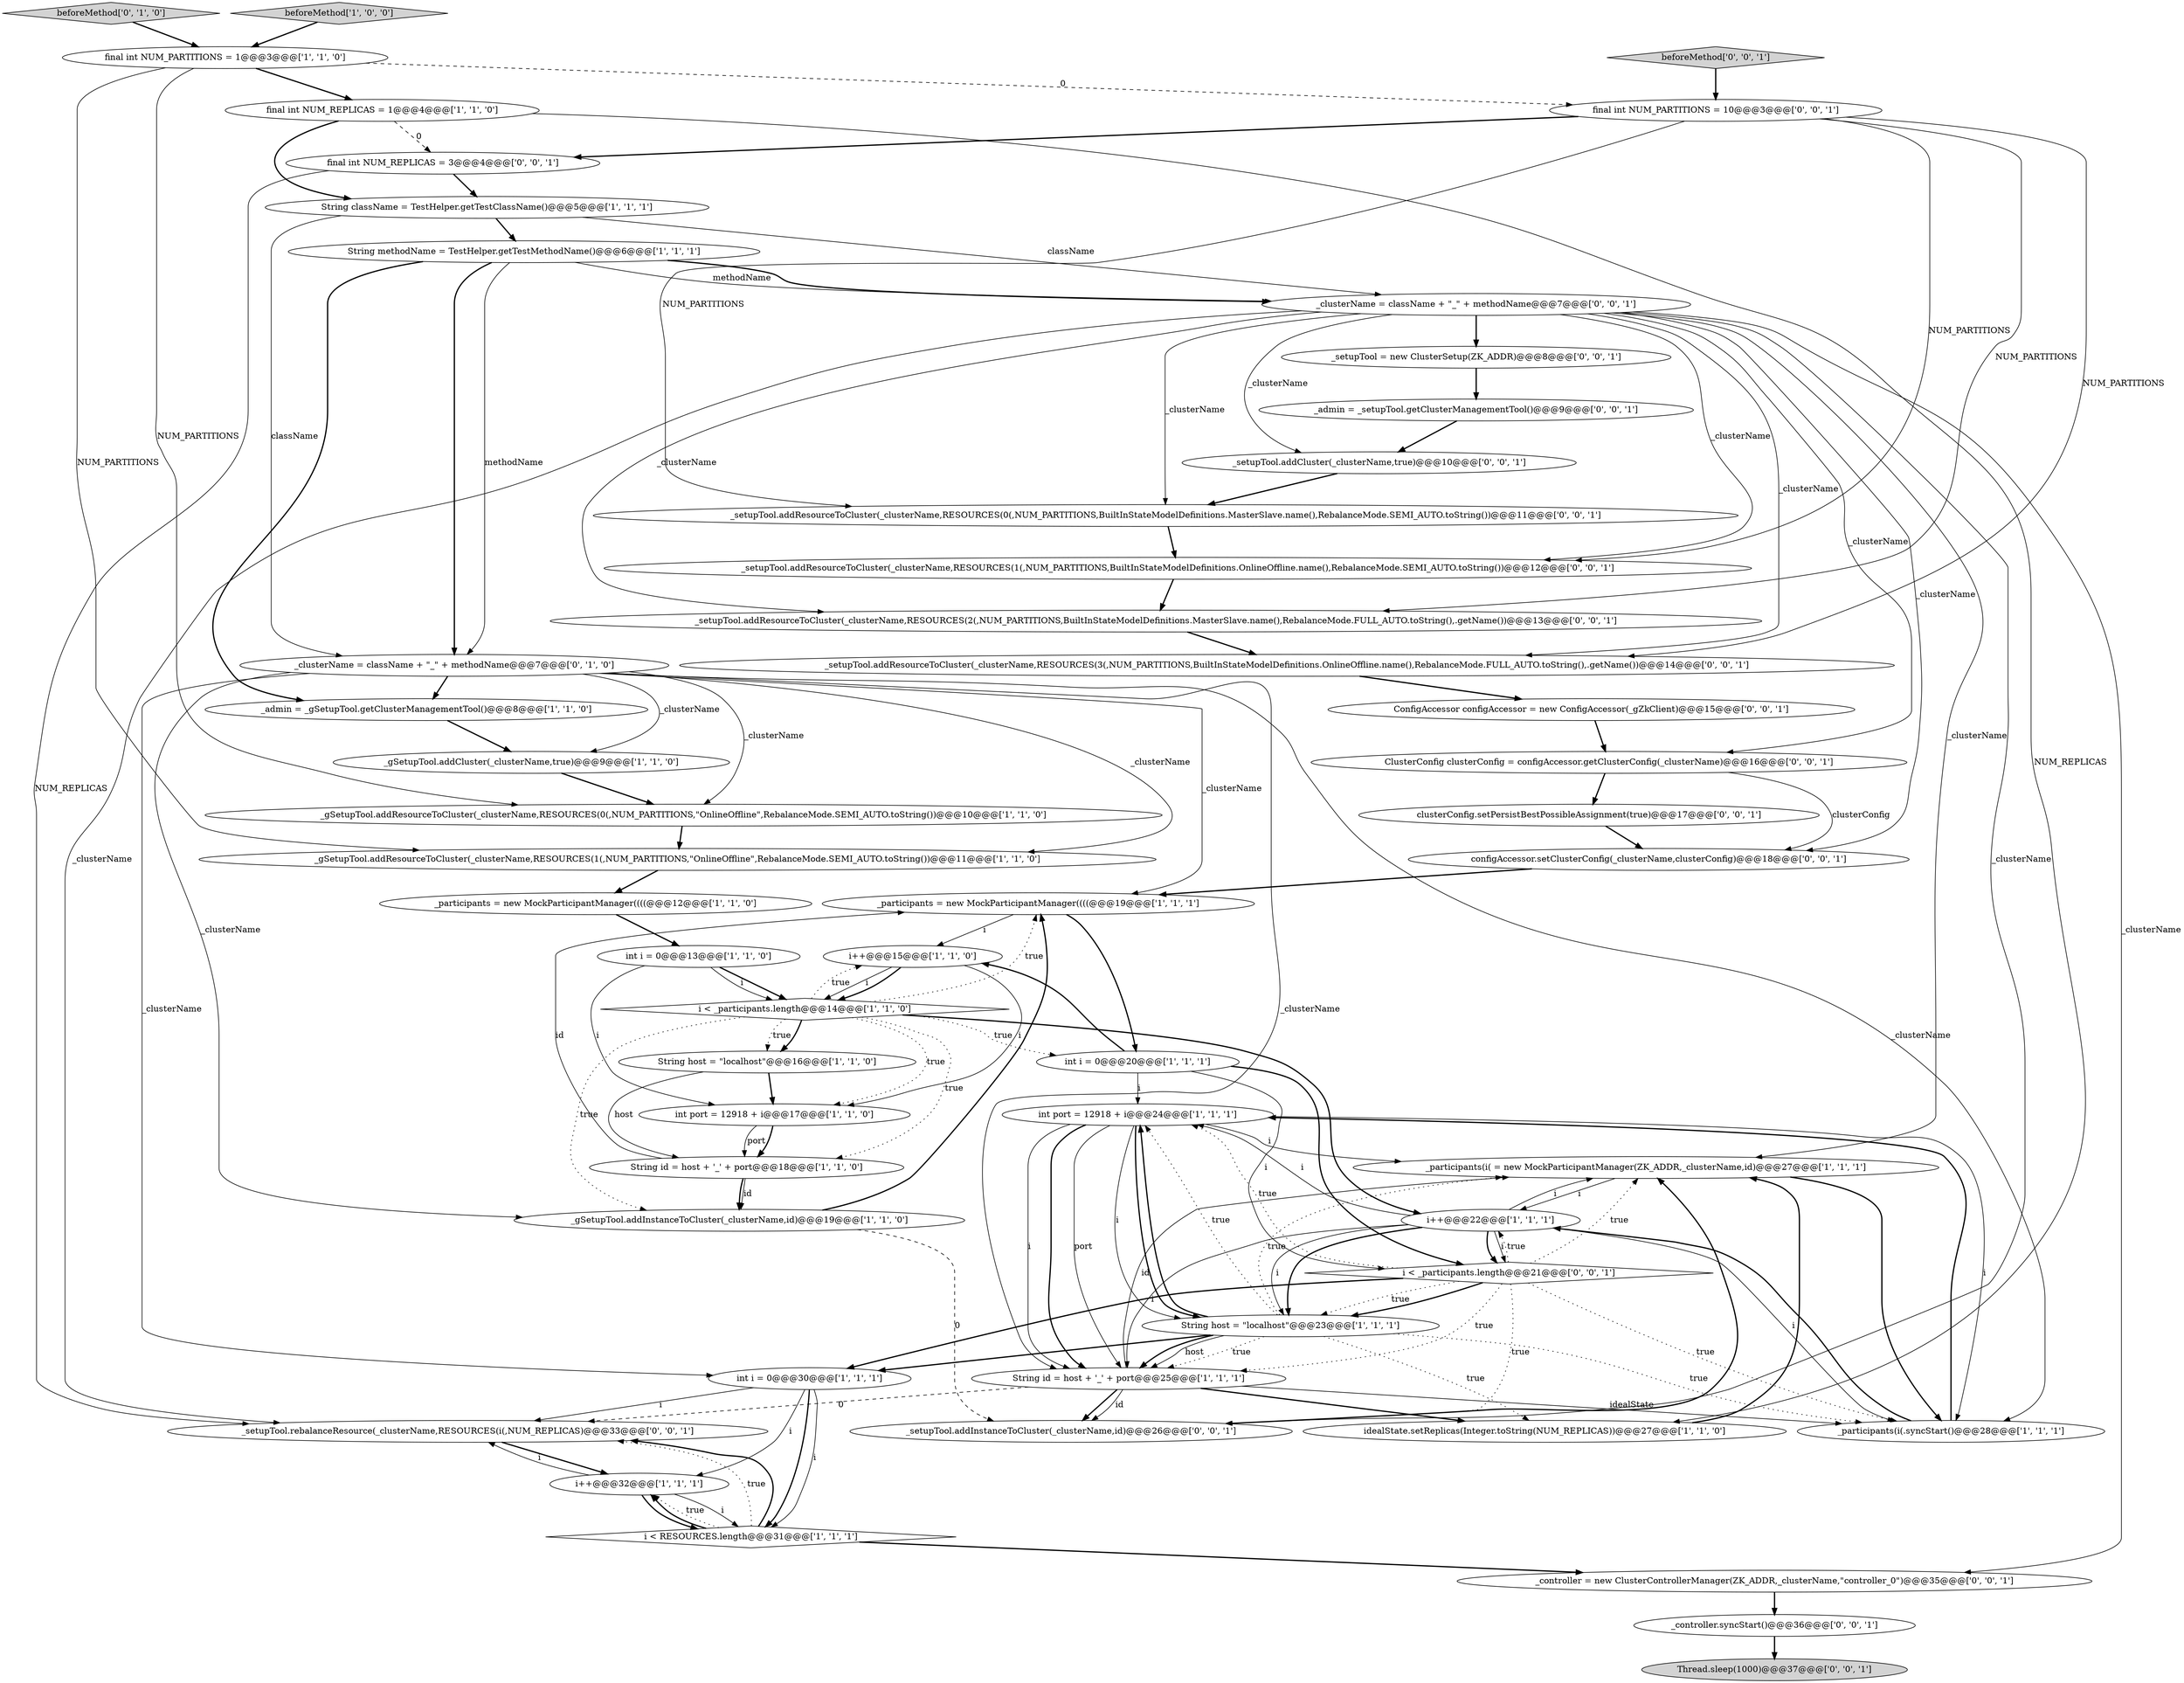 digraph {
28 [style = filled, label = "int port = 12918 + i@@@24@@@['1', '1', '1']", fillcolor = white, shape = ellipse image = "AAA0AAABBB1BBB"];
16 [style = filled, label = "int port = 12918 + i@@@17@@@['1', '1', '0']", fillcolor = white, shape = ellipse image = "AAA0AAABBB1BBB"];
13 [style = filled, label = "_participants = new MockParticipantManager((((@@@12@@@['1', '1', '0']", fillcolor = white, shape = ellipse image = "AAA0AAABBB1BBB"];
34 [style = filled, label = "_setupTool.addInstanceToCluster(_clusterName,id)@@@26@@@['0', '0', '1']", fillcolor = white, shape = ellipse image = "AAA0AAABBB3BBB"];
2 [style = filled, label = "_gSetupTool.addResourceToCluster(_clusterName,RESOURCES(1(,NUM_PARTITIONS,\"OnlineOffline\",RebalanceMode.SEMI_AUTO.toString())@@@11@@@['1', '1', '0']", fillcolor = white, shape = ellipse image = "AAA0AAABBB1BBB"];
19 [style = filled, label = "i++@@@22@@@['1', '1', '1']", fillcolor = white, shape = ellipse image = "AAA0AAABBB1BBB"];
43 [style = filled, label = "final int NUM_REPLICAS = 3@@@4@@@['0', '0', '1']", fillcolor = white, shape = ellipse image = "AAA0AAABBB3BBB"];
8 [style = filled, label = "_participants(i( = new MockParticipantManager(ZK_ADDR,_clusterName,id)@@@27@@@['1', '1', '1']", fillcolor = white, shape = ellipse image = "AAA0AAABBB1BBB"];
46 [style = filled, label = "i < _participants.length@@@21@@@['0', '0', '1']", fillcolor = white, shape = diamond image = "AAA0AAABBB3BBB"];
31 [style = filled, label = "_setupTool.addResourceToCluster(_clusterName,RESOURCES(1(,NUM_PARTITIONS,BuiltInStateModelDefinitions.OnlineOffline.name(),RebalanceMode.SEMI_AUTO.toString())@@@12@@@['0', '0', '1']", fillcolor = white, shape = ellipse image = "AAA0AAABBB3BBB"];
47 [style = filled, label = "beforeMethod['0', '0', '1']", fillcolor = lightgray, shape = diamond image = "AAA0AAABBB3BBB"];
49 [style = filled, label = "_controller.syncStart()@@@36@@@['0', '0', '1']", fillcolor = white, shape = ellipse image = "AAA0AAABBB3BBB"];
33 [style = filled, label = "_clusterName = className + \"_\" + methodName@@@7@@@['0', '0', '1']", fillcolor = white, shape = ellipse image = "AAA0AAABBB3BBB"];
3 [style = filled, label = "_gSetupTool.addResourceToCluster(_clusterName,RESOURCES(0(,NUM_PARTITIONS,\"OnlineOffline\",RebalanceMode.SEMI_AUTO.toString())@@@10@@@['1', '1', '0']", fillcolor = white, shape = ellipse image = "AAA0AAABBB1BBB"];
17 [style = filled, label = "_participants(i(.syncStart()@@@28@@@['1', '1', '1']", fillcolor = white, shape = ellipse image = "AAA0AAABBB1BBB"];
51 [style = filled, label = "ConfigAccessor configAccessor = new ConfigAccessor(_gZkClient)@@@15@@@['0', '0', '1']", fillcolor = white, shape = ellipse image = "AAA0AAABBB3BBB"];
30 [style = filled, label = "_clusterName = className + \"_\" + methodName@@@7@@@['0', '1', '0']", fillcolor = white, shape = ellipse image = "AAA1AAABBB2BBB"];
12 [style = filled, label = "String host = \"localhost\"@@@23@@@['1', '1', '1']", fillcolor = white, shape = ellipse image = "AAA0AAABBB1BBB"];
20 [style = filled, label = "String id = host + '_' + port@@@18@@@['1', '1', '0']", fillcolor = white, shape = ellipse image = "AAA0AAABBB1BBB"];
37 [style = filled, label = "_setupTool.addResourceToCluster(_clusterName,RESOURCES(2(,NUM_PARTITIONS,BuiltInStateModelDefinitions.MasterSlave.name(),RebalanceMode.FULL_AUTO.toString(),.getName())@@@13@@@['0', '0', '1']", fillcolor = white, shape = ellipse image = "AAA0AAABBB3BBB"];
27 [style = filled, label = "i++@@@15@@@['1', '1', '0']", fillcolor = white, shape = ellipse image = "AAA0AAABBB1BBB"];
29 [style = filled, label = "beforeMethod['0', '1', '0']", fillcolor = lightgray, shape = diamond image = "AAA0AAABBB2BBB"];
42 [style = filled, label = "_setupTool.addResourceToCluster(_clusterName,RESOURCES(3(,NUM_PARTITIONS,BuiltInStateModelDefinitions.OnlineOffline.name(),RebalanceMode.FULL_AUTO.toString(),.getName())@@@14@@@['0', '0', '1']", fillcolor = white, shape = ellipse image = "AAA0AAABBB3BBB"];
45 [style = filled, label = "ClusterConfig clusterConfig = configAccessor.getClusterConfig(_clusterName)@@@16@@@['0', '0', '1']", fillcolor = white, shape = ellipse image = "AAA0AAABBB3BBB"];
41 [style = filled, label = "_setupTool.rebalanceResource(_clusterName,RESOURCES(i(,NUM_REPLICAS)@@@33@@@['0', '0', '1']", fillcolor = white, shape = ellipse image = "AAA0AAABBB3BBB"];
5 [style = filled, label = "_gSetupTool.addInstanceToCluster(_clusterName,id)@@@19@@@['1', '1', '0']", fillcolor = white, shape = ellipse image = "AAA0AAABBB1BBB"];
32 [style = filled, label = "configAccessor.setClusterConfig(_clusterName,clusterConfig)@@@18@@@['0', '0', '1']", fillcolor = white, shape = ellipse image = "AAA0AAABBB3BBB"];
4 [style = filled, label = "String host = \"localhost\"@@@16@@@['1', '1', '0']", fillcolor = white, shape = ellipse image = "AAA0AAABBB1BBB"];
50 [style = filled, label = "_setupTool.addCluster(_clusterName,true)@@@10@@@['0', '0', '1']", fillcolor = white, shape = ellipse image = "AAA0AAABBB3BBB"];
21 [style = filled, label = "_participants = new MockParticipantManager((((@@@19@@@['1', '1', '1']", fillcolor = white, shape = ellipse image = "AAA0AAABBB1BBB"];
22 [style = filled, label = "String className = TestHelper.getTestClassName()@@@5@@@['1', '1', '1']", fillcolor = white, shape = ellipse image = "AAA0AAABBB1BBB"];
39 [style = filled, label = "_controller = new ClusterControllerManager(ZK_ADDR,_clusterName,\"controller_0\")@@@35@@@['0', '0', '1']", fillcolor = white, shape = ellipse image = "AAA0AAABBB3BBB"];
23 [style = filled, label = "final int NUM_REPLICAS = 1@@@4@@@['1', '1', '0']", fillcolor = white, shape = ellipse image = "AAA0AAABBB1BBB"];
36 [style = filled, label = "Thread.sleep(1000)@@@37@@@['0', '0', '1']", fillcolor = lightgray, shape = ellipse image = "AAA0AAABBB3BBB"];
0 [style = filled, label = "i < RESOURCES.length@@@31@@@['1', '1', '1']", fillcolor = white, shape = diamond image = "AAA0AAABBB1BBB"];
9 [style = filled, label = "int i = 0@@@30@@@['1', '1', '1']", fillcolor = white, shape = ellipse image = "AAA0AAABBB1BBB"];
35 [style = filled, label = "final int NUM_PARTITIONS = 10@@@3@@@['0', '0', '1']", fillcolor = white, shape = ellipse image = "AAA0AAABBB3BBB"];
25 [style = filled, label = "idealState.setReplicas(Integer.toString(NUM_REPLICAS))@@@27@@@['1', '1', '0']", fillcolor = white, shape = ellipse image = "AAA0AAABBB1BBB"];
38 [style = filled, label = "clusterConfig.setPersistBestPossibleAssignment(true)@@@17@@@['0', '0', '1']", fillcolor = white, shape = ellipse image = "AAA0AAABBB3BBB"];
40 [style = filled, label = "_setupTool.addResourceToCluster(_clusterName,RESOURCES(0(,NUM_PARTITIONS,BuiltInStateModelDefinitions.MasterSlave.name(),RebalanceMode.SEMI_AUTO.toString())@@@11@@@['0', '0', '1']", fillcolor = white, shape = ellipse image = "AAA0AAABBB3BBB"];
14 [style = filled, label = "String methodName = TestHelper.getTestMethodName()@@@6@@@['1', '1', '1']", fillcolor = white, shape = ellipse image = "AAA0AAABBB1BBB"];
15 [style = filled, label = "int i = 0@@@13@@@['1', '1', '0']", fillcolor = white, shape = ellipse image = "AAA0AAABBB1BBB"];
18 [style = filled, label = "i < _participants.length@@@14@@@['1', '1', '0']", fillcolor = white, shape = diamond image = "AAA0AAABBB1BBB"];
11 [style = filled, label = "final int NUM_PARTITIONS = 1@@@3@@@['1', '1', '0']", fillcolor = white, shape = ellipse image = "AAA0AAABBB1BBB"];
7 [style = filled, label = "_admin = _gSetupTool.getClusterManagementTool()@@@8@@@['1', '1', '0']", fillcolor = white, shape = ellipse image = "AAA0AAABBB1BBB"];
10 [style = filled, label = "beforeMethod['1', '0', '0']", fillcolor = lightgray, shape = diamond image = "AAA0AAABBB1BBB"];
24 [style = filled, label = "_gSetupTool.addCluster(_clusterName,true)@@@9@@@['1', '1', '0']", fillcolor = white, shape = ellipse image = "AAA0AAABBB1BBB"];
6 [style = filled, label = "int i = 0@@@20@@@['1', '1', '1']", fillcolor = white, shape = ellipse image = "AAA0AAABBB1BBB"];
26 [style = filled, label = "String id = host + '_' + port@@@25@@@['1', '1', '1']", fillcolor = white, shape = ellipse image = "AAA0AAABBB1BBB"];
44 [style = filled, label = "_setupTool = new ClusterSetup(ZK_ADDR)@@@8@@@['0', '0', '1']", fillcolor = white, shape = ellipse image = "AAA0AAABBB3BBB"];
1 [style = filled, label = "i++@@@32@@@['1', '1', '1']", fillcolor = white, shape = ellipse image = "AAA0AAABBB1BBB"];
48 [style = filled, label = "_admin = _setupTool.getClusterManagementTool()@@@9@@@['0', '0', '1']", fillcolor = white, shape = ellipse image = "AAA0AAABBB3BBB"];
19->17 [style = solid, label="i"];
12->25 [style = dotted, label="true"];
23->22 [style = bold, label=""];
33->41 [style = solid, label="_clusterName"];
11->3 [style = solid, label="NUM_PARTITIONS"];
12->28 [style = bold, label=""];
7->24 [style = bold, label=""];
33->31 [style = solid, label="_clusterName"];
21->27 [style = solid, label="i"];
28->26 [style = bold, label=""];
44->48 [style = bold, label=""];
49->36 [style = bold, label=""];
30->24 [style = solid, label="_clusterName"];
30->26 [style = solid, label="_clusterName"];
12->26 [style = dotted, label="true"];
43->41 [style = solid, label="NUM_REPLICAS"];
10->11 [style = bold, label=""];
6->28 [style = solid, label="i"];
22->33 [style = solid, label="className"];
33->42 [style = solid, label="_clusterName"];
50->40 [style = bold, label=""];
26->25 [style = bold, label=""];
26->41 [style = dashed, label="0"];
35->37 [style = solid, label="NUM_PARTITIONS"];
22->14 [style = bold, label=""];
30->7 [style = bold, label=""];
37->42 [style = bold, label=""];
33->39 [style = solid, label="_clusterName"];
11->23 [style = bold, label=""];
19->26 [style = solid, label="i"];
30->2 [style = solid, label="_clusterName"];
28->8 [style = solid, label="i"];
19->46 [style = bold, label=""];
33->37 [style = solid, label="_clusterName"];
46->8 [style = dotted, label="true"];
28->26 [style = solid, label="port"];
41->1 [style = bold, label=""];
33->40 [style = solid, label="_clusterName"];
26->8 [style = solid, label="id"];
14->7 [style = bold, label=""];
30->3 [style = solid, label="_clusterName"];
31->37 [style = bold, label=""];
18->20 [style = dotted, label="true"];
0->1 [style = dotted, label="true"];
23->43 [style = dashed, label="0"];
48->50 [style = bold, label=""];
30->5 [style = solid, label="_clusterName"];
46->28 [style = dotted, label="true"];
6->27 [style = bold, label=""];
46->26 [style = dotted, label="true"];
12->9 [style = bold, label=""];
12->8 [style = dotted, label="true"];
46->12 [style = dotted, label="true"];
14->30 [style = bold, label=""];
18->21 [style = dotted, label="true"];
20->5 [style = solid, label="id"];
45->32 [style = solid, label="clusterConfig"];
28->26 [style = solid, label="i"];
46->19 [style = dotted, label="true"];
19->12 [style = solid, label="i"];
21->6 [style = bold, label=""];
15->16 [style = solid, label="i"];
19->46 [style = solid, label="i"];
11->35 [style = dashed, label="0"];
1->0 [style = bold, label=""];
12->26 [style = bold, label=""];
45->38 [style = bold, label=""];
13->15 [style = bold, label=""];
39->49 [style = bold, label=""];
22->30 [style = solid, label="className"];
15->18 [style = bold, label=""];
4->16 [style = bold, label=""];
3->2 [style = bold, label=""];
51->45 [style = bold, label=""];
16->20 [style = solid, label="port"];
2->13 [style = bold, label=""];
35->43 [style = bold, label=""];
11->2 [style = solid, label="NUM_PARTITIONS"];
17->19 [style = bold, label=""];
20->5 [style = bold, label=""];
0->39 [style = bold, label=""];
4->20 [style = solid, label="host"];
33->34 [style = solid, label="_clusterName"];
30->17 [style = solid, label="_clusterName"];
9->0 [style = bold, label=""];
8->19 [style = solid, label="i"];
40->31 [style = bold, label=""];
5->34 [style = dashed, label="0"];
46->9 [style = bold, label=""];
47->35 [style = bold, label=""];
46->34 [style = dotted, label="true"];
18->6 [style = dotted, label="true"];
12->26 [style = solid, label="host"];
35->31 [style = solid, label="NUM_PARTITIONS"];
18->4 [style = dotted, label="true"];
5->21 [style = bold, label=""];
26->34 [style = bold, label=""];
27->18 [style = solid, label="i"];
24->3 [style = bold, label=""];
27->16 [style = solid, label="i"];
15->18 [style = solid, label="i"];
35->40 [style = solid, label="NUM_PARTITIONS"];
46->17 [style = dotted, label="true"];
43->22 [style = bold, label=""];
46->12 [style = bold, label=""];
26->17 [style = solid, label="idealState"];
14->30 [style = solid, label="methodName"];
33->32 [style = solid, label="_clusterName"];
33->50 [style = solid, label="_clusterName"];
28->12 [style = solid, label="i"];
1->41 [style = solid, label="i"];
38->32 [style = bold, label=""];
42->51 [style = bold, label=""];
19->8 [style = solid, label="i"];
28->12 [style = bold, label=""];
30->9 [style = solid, label="_clusterName"];
23->25 [style = solid, label="NUM_REPLICAS"];
18->5 [style = dotted, label="true"];
9->1 [style = solid, label="i"];
33->8 [style = solid, label="_clusterName"];
19->28 [style = solid, label="i"];
35->42 [style = solid, label="NUM_PARTITIONS"];
14->33 [style = solid, label="methodName"];
33->44 [style = bold, label=""];
8->17 [style = bold, label=""];
12->28 [style = dotted, label="true"];
9->0 [style = solid, label="i"];
9->41 [style = solid, label="i"];
0->1 [style = bold, label=""];
30->21 [style = solid, label="_clusterName"];
32->21 [style = bold, label=""];
12->17 [style = dotted, label="true"];
18->16 [style = dotted, label="true"];
18->27 [style = dotted, label="true"];
26->34 [style = solid, label="id"];
18->19 [style = bold, label=""];
20->21 [style = solid, label="id"];
17->28 [style = bold, label=""];
14->33 [style = bold, label=""];
6->46 [style = bold, label=""];
27->18 [style = bold, label=""];
28->17 [style = solid, label="i"];
33->45 [style = solid, label="_clusterName"];
16->20 [style = bold, label=""];
25->8 [style = bold, label=""];
6->46 [style = solid, label="i"];
34->8 [style = bold, label=""];
0->41 [style = dotted, label="true"];
1->0 [style = solid, label="i"];
0->41 [style = bold, label=""];
19->12 [style = bold, label=""];
18->4 [style = bold, label=""];
29->11 [style = bold, label=""];
}
